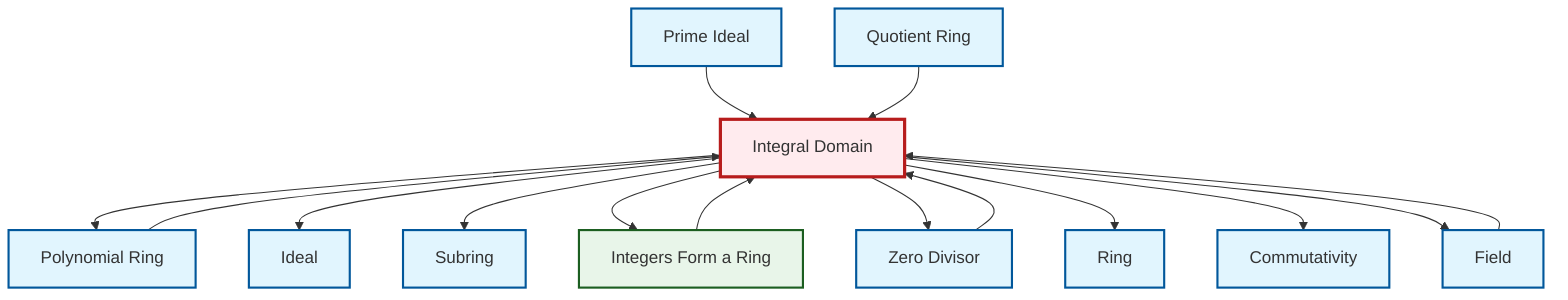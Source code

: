 graph TD
    classDef definition fill:#e1f5fe,stroke:#01579b,stroke-width:2px
    classDef theorem fill:#f3e5f5,stroke:#4a148c,stroke-width:2px
    classDef axiom fill:#fff3e0,stroke:#e65100,stroke-width:2px
    classDef example fill:#e8f5e9,stroke:#1b5e20,stroke-width:2px
    classDef current fill:#ffebee,stroke:#b71c1c,stroke-width:3px
    def-integral-domain["Integral Domain"]:::definition
    ex-integers-ring["Integers Form a Ring"]:::example
    def-prime-ideal["Prime Ideal"]:::definition
    def-commutativity["Commutativity"]:::definition
    def-polynomial-ring["Polynomial Ring"]:::definition
    def-ring["Ring"]:::definition
    def-ideal["Ideal"]:::definition
    def-field["Field"]:::definition
    def-zero-divisor["Zero Divisor"]:::definition
    def-subring["Subring"]:::definition
    def-quotient-ring["Quotient Ring"]:::definition
    def-zero-divisor --> def-integral-domain
    ex-integers-ring --> def-integral-domain
    def-field --> def-integral-domain
    def-prime-ideal --> def-integral-domain
    def-integral-domain --> def-polynomial-ring
    def-polynomial-ring --> def-integral-domain
    def-integral-domain --> def-ideal
    def-integral-domain --> def-subring
    def-integral-domain --> ex-integers-ring
    def-integral-domain --> def-zero-divisor
    def-quotient-ring --> def-integral-domain
    def-integral-domain --> def-ring
    def-integral-domain --> def-commutativity
    def-integral-domain --> def-field
    class def-integral-domain current